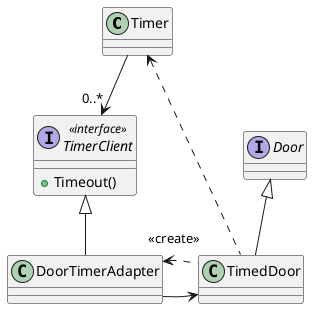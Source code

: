 @startuml Figure 12-2
class Timer
interface TimerClient <<interface>> {
    + Timeout()
}
interface Door
class TimedDoor
class DoorTimerAdapter
Timer -d-> "0..*" TimerClient
DoorTimerAdapter -u-|> TimerClient
DoorTimerAdapter -r->TimedDoor
TimedDoor -u-|> Door
TimedDoor .l.> "<<create>>" DoorTimerAdapter
TimedDoor ..u.>Timer
@enduml